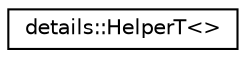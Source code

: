 digraph "类继承关系图"
{
 // INTERACTIVE_SVG=YES
 // LATEX_PDF_SIZE
  edge [fontname="Helvetica",fontsize="10",labelfontname="Helvetica",labelfontsize="10"];
  node [fontname="Helvetica",fontsize="10",shape=record];
  rankdir="LR";
  Node0 [label="details::HelperT\<\>",height=0.2,width=0.4,color="black", fillcolor="white", style="filled",URL="$df/d78/structdetails_1_1_helper_t_3_4.html",tooltip="Specialization to end the recursion"];
}
